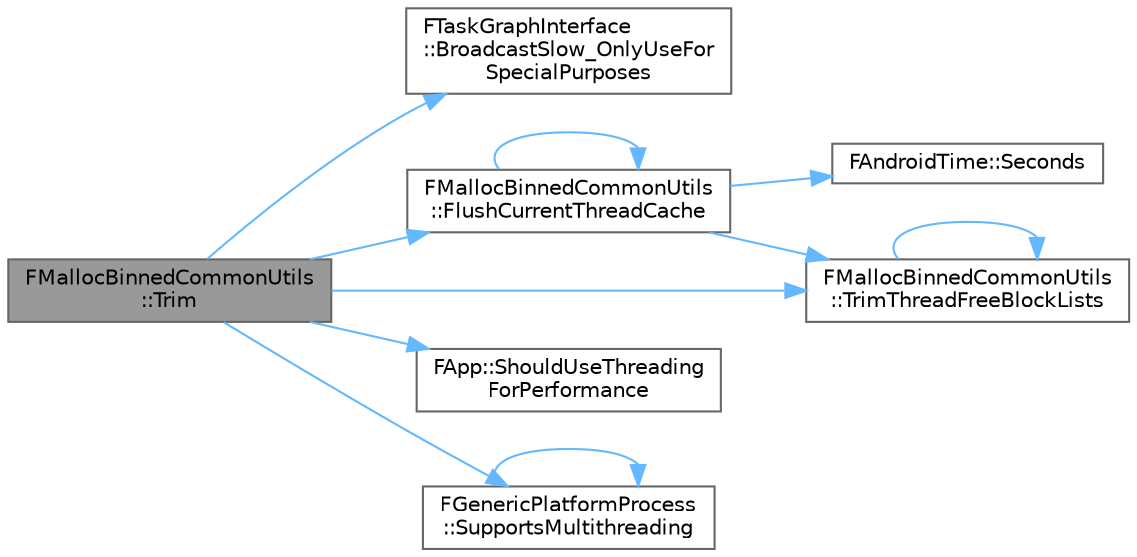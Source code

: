 digraph "FMallocBinnedCommonUtils::Trim"
{
 // INTERACTIVE_SVG=YES
 // LATEX_PDF_SIZE
  bgcolor="transparent";
  edge [fontname=Helvetica,fontsize=10,labelfontname=Helvetica,labelfontsize=10];
  node [fontname=Helvetica,fontsize=10,shape=box,height=0.2,width=0.4];
  rankdir="LR";
  Node1 [id="Node000001",label="FMallocBinnedCommonUtils\l::Trim",height=0.2,width=0.4,color="gray40", fillcolor="grey60", style="filled", fontcolor="black",tooltip=" "];
  Node1 -> Node2 [id="edge1_Node000001_Node000002",color="steelblue1",style="solid",tooltip=" "];
  Node2 [id="Node000002",label="FTaskGraphInterface\l::BroadcastSlow_OnlyUseFor\lSpecialPurposes",height=0.2,width=0.4,color="grey40", fillcolor="white", style="filled",URL="$df/d19/classFTaskGraphInterface.html#ae767c5317fdecc1cab3faadc5ae71e03",tooltip="A (slow) function to call a function on every known thread, both named and workers."];
  Node1 -> Node3 [id="edge2_Node000001_Node000003",color="steelblue1",style="solid",tooltip=" "];
  Node3 [id="Node000003",label="FMallocBinnedCommonUtils\l::FlushCurrentThreadCache",height=0.2,width=0.4,color="grey40", fillcolor="white", style="filled",URL="$d4/d57/classFMallocBinnedCommonUtils.html#a220c11b63acd0e148f415eeb6b1eabb7",tooltip=" "];
  Node3 -> Node3 [id="edge3_Node000003_Node000003",color="steelblue1",style="solid",tooltip=" "];
  Node3 -> Node4 [id="edge4_Node000003_Node000004",color="steelblue1",style="solid",tooltip=" "];
  Node4 [id="Node000004",label="FAndroidTime::Seconds",height=0.2,width=0.4,color="grey40", fillcolor="white", style="filled",URL="$d1/d27/structFAndroidTime.html#ad64caf5a4cf7be5a98034240d951a54e",tooltip=" "];
  Node3 -> Node5 [id="edge5_Node000003_Node000005",color="steelblue1",style="solid",tooltip=" "];
  Node5 [id="Node000005",label="FMallocBinnedCommonUtils\l::TrimThreadFreeBlockLists",height=0.2,width=0.4,color="grey40", fillcolor="white", style="filled",URL="$d4/d57/classFMallocBinnedCommonUtils.html#a00510e1b5d499cb003e6c7d7f7fa9e00",tooltip=" "];
  Node5 -> Node5 [id="edge6_Node000005_Node000005",color="steelblue1",style="solid",tooltip=" "];
  Node1 -> Node6 [id="edge7_Node000001_Node000006",color="steelblue1",style="solid",tooltip=" "];
  Node6 [id="Node000006",label="FApp::ShouldUseThreading\lForPerformance",height=0.2,width=0.4,color="grey40", fillcolor="white", style="filled",URL="$d9/d01/classFApp.html#af4aeac283053e910185060aeae88332e",tooltip="Checks whether the application should run multi-threaded for performance critical features."];
  Node1 -> Node7 [id="edge8_Node000001_Node000007",color="steelblue1",style="solid",tooltip=" "];
  Node7 [id="Node000007",label="FGenericPlatformProcess\l::SupportsMultithreading",height=0.2,width=0.4,color="grey40", fillcolor="white", style="filled",URL="$d6/d6d/structFGenericPlatformProcess.html#a51272a11f14107bfd7fa9ba8285d670e",tooltip="Gets whether this platform can use multiple threads."];
  Node7 -> Node7 [id="edge9_Node000007_Node000007",color="steelblue1",style="solid",tooltip=" "];
  Node1 -> Node5 [id="edge10_Node000001_Node000005",color="steelblue1",style="solid",tooltip=" "];
}
